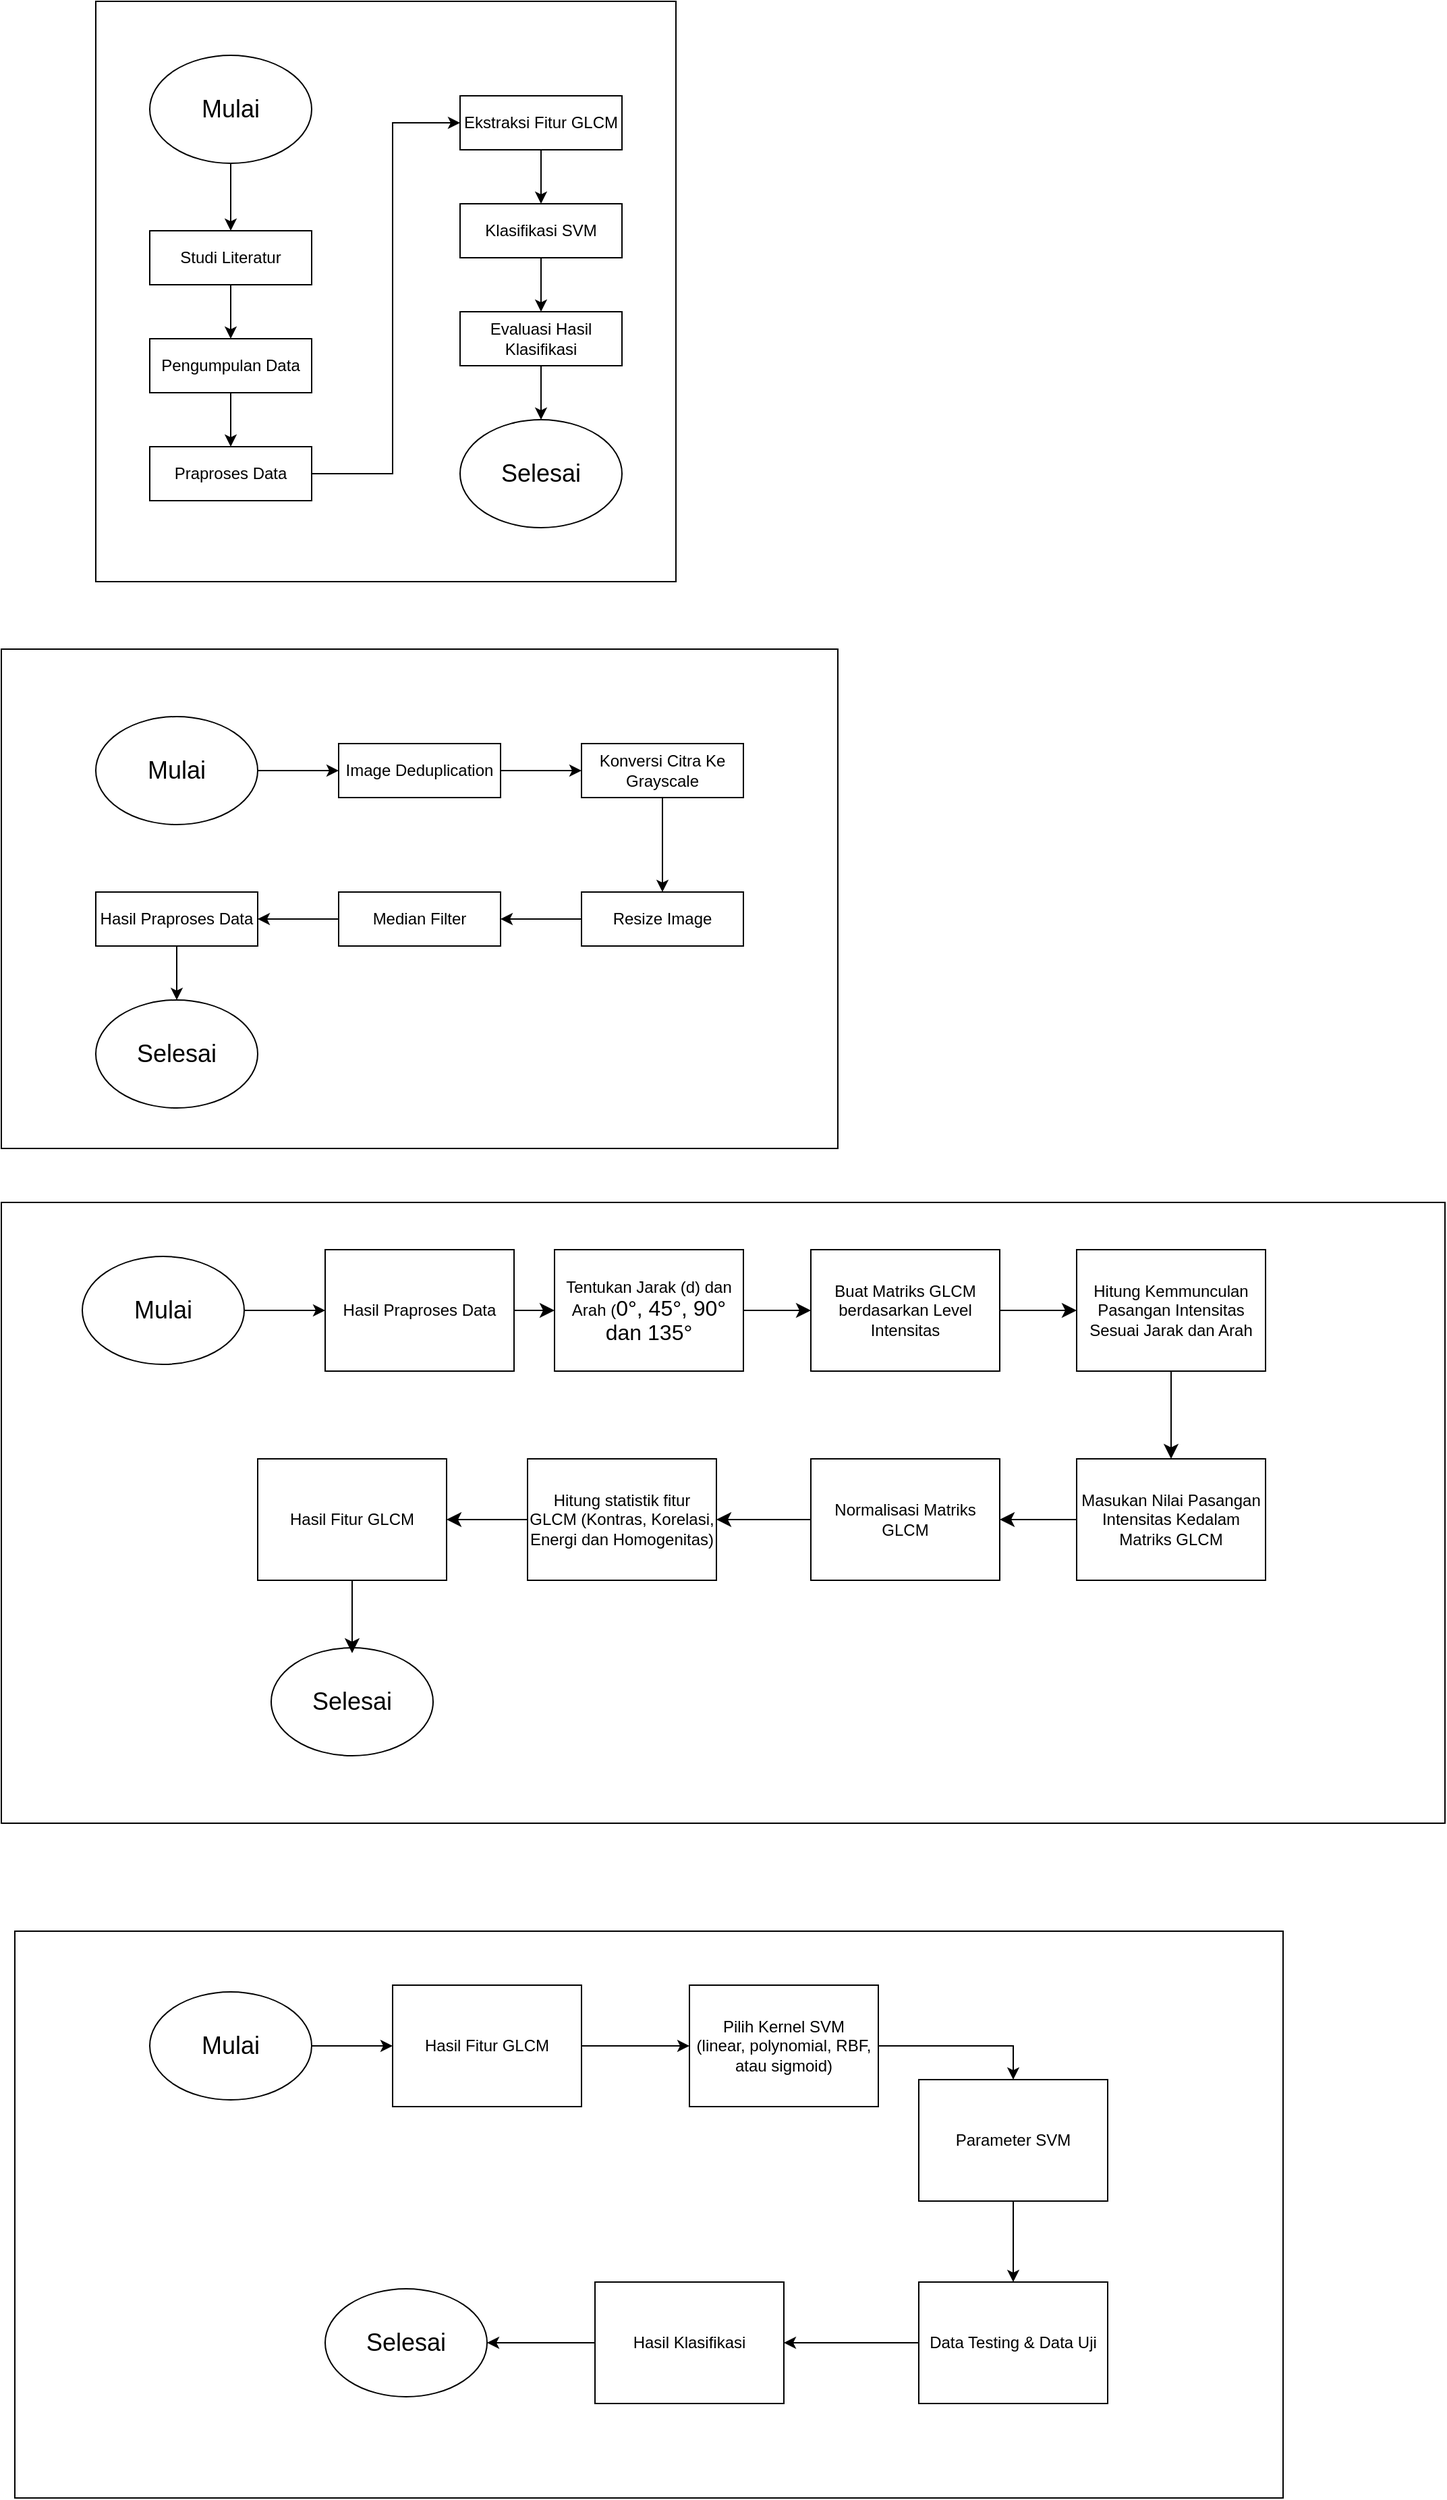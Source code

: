 <mxfile version="25.0.3">
  <diagram name="Halaman-1" id="_-vYKvOru1S-jPDjzz6S">
    <mxGraphModel dx="1075" dy="471" grid="1" gridSize="10" guides="1" tooltips="1" connect="1" arrows="1" fold="1" page="1" pageScale="1" pageWidth="827" pageHeight="1169" math="0" shadow="0">
      <root>
        <mxCell id="0" />
        <mxCell id="1" parent="0" />
        <mxCell id="YQQ7s3msNO7k90xP5W8E-27" value="" style="rounded=0;whiteSpace=wrap;html=1;" vertex="1" parent="1">
          <mxGeometry x="40" y="1500" width="940" height="420" as="geometry" />
        </mxCell>
        <mxCell id="RiuoPPPnBQfamdxfIw6q-43" value="" style="rounded=0;whiteSpace=wrap;html=1;" parent="1" vertex="1">
          <mxGeometry x="30" y="960" width="1070" height="460" as="geometry" />
        </mxCell>
        <mxCell id="0jna-_hNtsZIUJI4xat9-23" value="" style="rounded=0;whiteSpace=wrap;html=1;" parent="1" vertex="1">
          <mxGeometry x="30" y="550" width="620" height="370" as="geometry" />
        </mxCell>
        <mxCell id="7yoTWhICMEyp_RRiTiZr-18" value="" style="whiteSpace=wrap;html=1;aspect=fixed;" parent="1" vertex="1">
          <mxGeometry x="100" y="70" width="430" height="430" as="geometry" />
        </mxCell>
        <mxCell id="7yoTWhICMEyp_RRiTiZr-2" value="Studi Literatur" style="rounded=0;whiteSpace=wrap;html=1;" parent="1" vertex="1">
          <mxGeometry x="140" y="240" width="120" height="40" as="geometry" />
        </mxCell>
        <mxCell id="7yoTWhICMEyp_RRiTiZr-3" value="Praproses Data" style="rounded=0;whiteSpace=wrap;html=1;" parent="1" vertex="1">
          <mxGeometry x="140" y="400" width="120" height="40" as="geometry" />
        </mxCell>
        <mxCell id="7yoTWhICMEyp_RRiTiZr-5" value="Klasifikasi SVM" style="rounded=0;whiteSpace=wrap;html=1;" parent="1" vertex="1">
          <mxGeometry x="370" y="220" width="120" height="40" as="geometry" />
        </mxCell>
        <mxCell id="7yoTWhICMEyp_RRiTiZr-6" value="Evaluasi Hasil Klasifikasi" style="rounded=0;whiteSpace=wrap;html=1;" parent="1" vertex="1">
          <mxGeometry x="370" y="300" width="120" height="40" as="geometry" />
        </mxCell>
        <mxCell id="7yoTWhICMEyp_RRiTiZr-7" value="Ekstraksi Fitur GLCM" style="rounded=0;whiteSpace=wrap;html=1;" parent="1" vertex="1">
          <mxGeometry x="370" y="140" width="120" height="40" as="geometry" />
        </mxCell>
        <mxCell id="7yoTWhICMEyp_RRiTiZr-8" value="Pengumpulan Data" style="rounded=0;whiteSpace=wrap;html=1;" parent="1" vertex="1">
          <mxGeometry x="140" y="320" width="120" height="40" as="geometry" />
        </mxCell>
        <mxCell id="7yoTWhICMEyp_RRiTiZr-11" value="" style="endArrow=classic;html=1;rounded=0;exitX=0.5;exitY=1;exitDx=0;exitDy=0;entryX=0.5;entryY=0;entryDx=0;entryDy=0;" parent="1" source="0jna-_hNtsZIUJI4xat9-2" target="7yoTWhICMEyp_RRiTiZr-2" edge="1">
          <mxGeometry width="50" height="50" relative="1" as="geometry">
            <mxPoint x="200" y="180" as="sourcePoint" />
            <mxPoint x="440" y="260" as="targetPoint" />
          </mxGeometry>
        </mxCell>
        <mxCell id="7yoTWhICMEyp_RRiTiZr-12" value="" style="endArrow=classic;html=1;rounded=0;exitX=0.5;exitY=1;exitDx=0;exitDy=0;entryX=0.5;entryY=0;entryDx=0;entryDy=0;" parent="1" source="7yoTWhICMEyp_RRiTiZr-2" target="7yoTWhICMEyp_RRiTiZr-8" edge="1">
          <mxGeometry width="50" height="50" relative="1" as="geometry">
            <mxPoint x="210" y="200" as="sourcePoint" />
            <mxPoint x="210" y="240" as="targetPoint" />
          </mxGeometry>
        </mxCell>
        <mxCell id="7yoTWhICMEyp_RRiTiZr-13" value="" style="endArrow=classic;html=1;rounded=0;exitX=0.5;exitY=1;exitDx=0;exitDy=0;entryX=0.5;entryY=0;entryDx=0;entryDy=0;" parent="1" source="7yoTWhICMEyp_RRiTiZr-8" target="7yoTWhICMEyp_RRiTiZr-3" edge="1">
          <mxGeometry width="50" height="50" relative="1" as="geometry">
            <mxPoint x="210" y="280" as="sourcePoint" />
            <mxPoint x="210" y="320" as="targetPoint" />
          </mxGeometry>
        </mxCell>
        <mxCell id="7yoTWhICMEyp_RRiTiZr-14" value="" style="endArrow=classic;html=1;rounded=0;exitX=1;exitY=0.5;exitDx=0;exitDy=0;entryX=0;entryY=0.5;entryDx=0;entryDy=0;" parent="1" source="7yoTWhICMEyp_RRiTiZr-3" target="7yoTWhICMEyp_RRiTiZr-7" edge="1">
          <mxGeometry width="50" height="50" relative="1" as="geometry">
            <mxPoint x="220" y="290" as="sourcePoint" />
            <mxPoint x="220" y="330" as="targetPoint" />
            <Array as="points">
              <mxPoint x="320" y="420" />
              <mxPoint x="320" y="160" />
            </Array>
          </mxGeometry>
        </mxCell>
        <mxCell id="7yoTWhICMEyp_RRiTiZr-15" value="" style="endArrow=classic;html=1;rounded=0;exitX=0.5;exitY=1;exitDx=0;exitDy=0;" parent="1" source="7yoTWhICMEyp_RRiTiZr-7" target="7yoTWhICMEyp_RRiTiZr-5" edge="1">
          <mxGeometry width="50" height="50" relative="1" as="geometry">
            <mxPoint x="230" y="300" as="sourcePoint" />
            <mxPoint x="230" y="340" as="targetPoint" />
          </mxGeometry>
        </mxCell>
        <mxCell id="7yoTWhICMEyp_RRiTiZr-16" value="" style="endArrow=classic;html=1;rounded=0;exitX=0.5;exitY=1;exitDx=0;exitDy=0;entryX=0.5;entryY=0;entryDx=0;entryDy=0;" parent="1" source="7yoTWhICMEyp_RRiTiZr-5" target="7yoTWhICMEyp_RRiTiZr-6" edge="1">
          <mxGeometry width="50" height="50" relative="1" as="geometry">
            <mxPoint x="240" y="310" as="sourcePoint" />
            <mxPoint x="240" y="350" as="targetPoint" />
          </mxGeometry>
        </mxCell>
        <mxCell id="7yoTWhICMEyp_RRiTiZr-17" value="" style="endArrow=classic;html=1;rounded=0;exitX=0.5;exitY=1;exitDx=0;exitDy=0;entryX=0.5;entryY=0;entryDx=0;entryDy=0;" parent="1" source="7yoTWhICMEyp_RRiTiZr-6" target="0jna-_hNtsZIUJI4xat9-3" edge="1">
          <mxGeometry width="50" height="50" relative="1" as="geometry">
            <mxPoint x="250" y="320" as="sourcePoint" />
            <mxPoint x="430" y="380" as="targetPoint" />
          </mxGeometry>
        </mxCell>
        <mxCell id="0jna-_hNtsZIUJI4xat9-2" value="&lt;font style=&quot;font-size: 18px;&quot;&gt;Mulai&lt;/font&gt;" style="ellipse;whiteSpace=wrap;html=1;" parent="1" vertex="1">
          <mxGeometry x="140" y="110" width="120" height="80" as="geometry" />
        </mxCell>
        <mxCell id="0jna-_hNtsZIUJI4xat9-3" value="&lt;font style=&quot;font-size: 18px;&quot;&gt;Selesai&lt;/font&gt;" style="ellipse;whiteSpace=wrap;html=1;" parent="1" vertex="1">
          <mxGeometry x="370" y="380" width="120" height="80" as="geometry" />
        </mxCell>
        <mxCell id="0jna-_hNtsZIUJI4xat9-7" value="&lt;font style=&quot;font-size: 18px;&quot;&gt;Selesai&lt;/font&gt;" style="ellipse;whiteSpace=wrap;html=1;" parent="1" vertex="1">
          <mxGeometry x="100" y="810" width="120" height="80" as="geometry" />
        </mxCell>
        <mxCell id="0jna-_hNtsZIUJI4xat9-8" value="&lt;font style=&quot;font-size: 18px;&quot;&gt;Mulai&lt;/font&gt;" style="ellipse;whiteSpace=wrap;html=1;" parent="1" vertex="1">
          <mxGeometry x="100" y="600" width="120" height="80" as="geometry" />
        </mxCell>
        <mxCell id="0jna-_hNtsZIUJI4xat9-11" value="Konversi Citra Ke Grayscale" style="rounded=0;whiteSpace=wrap;html=1;" parent="1" vertex="1">
          <mxGeometry x="460" y="620" width="120" height="40" as="geometry" />
        </mxCell>
        <mxCell id="0jna-_hNtsZIUJI4xat9-12" value="Image Deduplication" style="rounded=0;whiteSpace=wrap;html=1;" parent="1" vertex="1">
          <mxGeometry x="280" y="620" width="120" height="40" as="geometry" />
        </mxCell>
        <mxCell id="0jna-_hNtsZIUJI4xat9-13" value="Resize Image" style="rounded=0;whiteSpace=wrap;html=1;" parent="1" vertex="1">
          <mxGeometry x="460" y="730" width="120" height="40" as="geometry" />
        </mxCell>
        <mxCell id="0jna-_hNtsZIUJI4xat9-15" value="Median Filter" style="rounded=0;whiteSpace=wrap;html=1;" parent="1" vertex="1">
          <mxGeometry x="280" y="730" width="120" height="40" as="geometry" />
        </mxCell>
        <mxCell id="0jna-_hNtsZIUJI4xat9-17" value="" style="endArrow=classic;html=1;rounded=0;exitX=1;exitY=0.5;exitDx=0;exitDy=0;entryX=0;entryY=0.5;entryDx=0;entryDy=0;" parent="1" source="0jna-_hNtsZIUJI4xat9-8" target="0jna-_hNtsZIUJI4xat9-12" edge="1">
          <mxGeometry width="50" height="50" relative="1" as="geometry">
            <mxPoint x="210" y="200" as="sourcePoint" />
            <mxPoint x="210" y="250" as="targetPoint" />
          </mxGeometry>
        </mxCell>
        <mxCell id="0jna-_hNtsZIUJI4xat9-18" value="" style="endArrow=classic;html=1;rounded=0;exitX=1;exitY=0.5;exitDx=0;exitDy=0;entryX=0;entryY=0.5;entryDx=0;entryDy=0;" parent="1" source="0jna-_hNtsZIUJI4xat9-12" target="0jna-_hNtsZIUJI4xat9-11" edge="1">
          <mxGeometry width="50" height="50" relative="1" as="geometry">
            <mxPoint x="250" y="650" as="sourcePoint" />
            <mxPoint x="290" y="650" as="targetPoint" />
          </mxGeometry>
        </mxCell>
        <mxCell id="0jna-_hNtsZIUJI4xat9-19" value="" style="endArrow=classic;html=1;rounded=0;entryX=0.5;entryY=0;entryDx=0;entryDy=0;exitX=0.5;exitY=1;exitDx=0;exitDy=0;" parent="1" source="0jna-_hNtsZIUJI4xat9-24" target="0jna-_hNtsZIUJI4xat9-7" edge="1">
          <mxGeometry width="50" height="50" relative="1" as="geometry">
            <mxPoint x="260" y="660" as="sourcePoint" />
            <mxPoint x="300" y="660" as="targetPoint" />
          </mxGeometry>
        </mxCell>
        <mxCell id="0jna-_hNtsZIUJI4xat9-21" value="" style="endArrow=classic;html=1;rounded=0;exitX=0.5;exitY=1;exitDx=0;exitDy=0;entryX=0.5;entryY=0;entryDx=0;entryDy=0;" parent="1" source="0jna-_hNtsZIUJI4xat9-11" target="0jna-_hNtsZIUJI4xat9-13" edge="1">
          <mxGeometry width="50" height="50" relative="1" as="geometry">
            <mxPoint x="280" y="680" as="sourcePoint" />
            <mxPoint x="320" y="680" as="targetPoint" />
          </mxGeometry>
        </mxCell>
        <mxCell id="0jna-_hNtsZIUJI4xat9-22" value="" style="endArrow=classic;html=1;rounded=0;exitX=0;exitY=0.5;exitDx=0;exitDy=0;entryX=1;entryY=0.5;entryDx=0;entryDy=0;" parent="1" source="0jna-_hNtsZIUJI4xat9-13" target="0jna-_hNtsZIUJI4xat9-15" edge="1">
          <mxGeometry width="50" height="50" relative="1" as="geometry">
            <mxPoint x="290" y="690" as="sourcePoint" />
            <mxPoint x="400" y="750" as="targetPoint" />
          </mxGeometry>
        </mxCell>
        <mxCell id="0jna-_hNtsZIUJI4xat9-24" value="Hasil Praproses Data" style="rounded=0;whiteSpace=wrap;html=1;" parent="1" vertex="1">
          <mxGeometry x="100" y="730" width="120" height="40" as="geometry" />
        </mxCell>
        <mxCell id="0jna-_hNtsZIUJI4xat9-25" value="" style="endArrow=classic;html=1;rounded=0;exitX=0;exitY=0.5;exitDx=0;exitDy=0;entryX=1;entryY=0.5;entryDx=0;entryDy=0;" parent="1" source="0jna-_hNtsZIUJI4xat9-15" target="0jna-_hNtsZIUJI4xat9-24" edge="1">
          <mxGeometry width="50" height="50" relative="1" as="geometry">
            <mxPoint x="470" y="760" as="sourcePoint" />
            <mxPoint x="380" y="760" as="targetPoint" />
          </mxGeometry>
        </mxCell>
        <mxCell id="RiuoPPPnBQfamdxfIw6q-3" value="&lt;font style=&quot;font-size: 18px;&quot;&gt;Mulai&lt;/font&gt;" style="ellipse;whiteSpace=wrap;html=1;" parent="1" vertex="1">
          <mxGeometry x="90" y="1000" width="120" height="80" as="geometry" />
        </mxCell>
        <mxCell id="RiuoPPPnBQfamdxfIw6q-4" value="&lt;font style=&quot;font-size: 18px;&quot;&gt;Selesai&lt;/font&gt;" style="ellipse;whiteSpace=wrap;html=1;" parent="1" vertex="1">
          <mxGeometry x="230" y="1290" width="120" height="80" as="geometry" />
        </mxCell>
        <mxCell id="RiuoPPPnBQfamdxfIw6q-36" style="edgeStyle=none;curved=1;rounded=0;orthogonalLoop=1;jettySize=auto;html=1;exitX=1;exitY=0.5;exitDx=0;exitDy=0;entryX=0;entryY=0.5;entryDx=0;entryDy=0;fontSize=12;startSize=8;endSize=8;" parent="1" source="RiuoPPPnBQfamdxfIw6q-5" target="RiuoPPPnBQfamdxfIw6q-26" edge="1">
          <mxGeometry relative="1" as="geometry" />
        </mxCell>
        <mxCell id="RiuoPPPnBQfamdxfIw6q-5" value="Tentukan Jarak (d) dan Arah (&lt;span style=&quot;font-size:12.0pt;line-height:107%;&lt;br/&gt;font-family:&amp;quot;Times New Roman&amp;quot;,serif;mso-fareast-font-family:Calibri;mso-fareast-theme-font:&lt;br/&gt;minor-latin;mso-ansi-language:EN-ID;mso-fareast-language:EN-US;mso-bidi-language:&lt;br/&gt;AR-SA&quot;&gt;0°, 45°, 90° dan 135°&lt;/span&gt;" style="rounded=0;whiteSpace=wrap;html=1;" parent="1" vertex="1">
          <mxGeometry x="440" y="995" width="140" height="90" as="geometry" />
        </mxCell>
        <mxCell id="RiuoPPPnBQfamdxfIw6q-35" style="edgeStyle=none;curved=1;rounded=0;orthogonalLoop=1;jettySize=auto;html=1;exitX=1;exitY=0.5;exitDx=0;exitDy=0;entryX=0;entryY=0.5;entryDx=0;entryDy=0;fontSize=12;startSize=8;endSize=8;" parent="1" source="RiuoPPPnBQfamdxfIw6q-20" target="RiuoPPPnBQfamdxfIw6q-5" edge="1">
          <mxGeometry relative="1" as="geometry" />
        </mxCell>
        <mxCell id="RiuoPPPnBQfamdxfIw6q-20" value="Hasil Praproses Data" style="rounded=0;whiteSpace=wrap;html=1;" parent="1" vertex="1">
          <mxGeometry x="270" y="995" width="140" height="90" as="geometry" />
        </mxCell>
        <mxCell id="FMCPNA3hya65jA6GNQzw-1" style="edgeStyle=none;curved=1;rounded=0;orthogonalLoop=1;jettySize=auto;html=1;exitX=0;exitY=0.5;exitDx=0;exitDy=0;fontSize=12;startSize=8;endSize=8;" parent="1" source="RiuoPPPnBQfamdxfIw6q-22" target="RiuoPPPnBQfamdxfIw6q-25" edge="1">
          <mxGeometry relative="1" as="geometry" />
        </mxCell>
        <mxCell id="RiuoPPPnBQfamdxfIw6q-22" value="Normalisasi Matriks GLCM" style="rounded=0;whiteSpace=wrap;html=1;" parent="1" vertex="1">
          <mxGeometry x="630" y="1150" width="140" height="90" as="geometry" />
        </mxCell>
        <mxCell id="RiuoPPPnBQfamdxfIw6q-39" style="edgeStyle=none;curved=1;rounded=0;orthogonalLoop=1;jettySize=auto;html=1;exitX=0;exitY=0.5;exitDx=0;exitDy=0;entryX=1;entryY=0.5;entryDx=0;entryDy=0;fontSize=12;startSize=8;endSize=8;" parent="1" source="RiuoPPPnBQfamdxfIw6q-23" target="RiuoPPPnBQfamdxfIw6q-22" edge="1">
          <mxGeometry relative="1" as="geometry" />
        </mxCell>
        <mxCell id="RiuoPPPnBQfamdxfIw6q-23" value="Masukan Nilai Pasangan Intensitas Kedalam Matriks GLCM" style="rounded=0;whiteSpace=wrap;html=1;" parent="1" vertex="1">
          <mxGeometry x="827" y="1150" width="140" height="90" as="geometry" />
        </mxCell>
        <mxCell id="RiuoPPPnBQfamdxfIw6q-38" style="edgeStyle=none;curved=1;rounded=0;orthogonalLoop=1;jettySize=auto;html=1;exitX=0.5;exitY=1;exitDx=0;exitDy=0;fontSize=12;startSize=8;endSize=8;" parent="1" source="RiuoPPPnBQfamdxfIw6q-24" target="RiuoPPPnBQfamdxfIw6q-23" edge="1">
          <mxGeometry relative="1" as="geometry" />
        </mxCell>
        <mxCell id="RiuoPPPnBQfamdxfIw6q-24" value="Hitung Kemmunculan Pasangan Intensitas Sesuai Jarak dan Arah" style="rounded=0;whiteSpace=wrap;html=1;" parent="1" vertex="1">
          <mxGeometry x="827" y="995" width="140" height="90" as="geometry" />
        </mxCell>
        <mxCell id="FMCPNA3hya65jA6GNQzw-2" style="edgeStyle=none;curved=1;rounded=0;orthogonalLoop=1;jettySize=auto;html=1;exitX=0;exitY=0.5;exitDx=0;exitDy=0;entryX=1;entryY=0.5;entryDx=0;entryDy=0;fontSize=12;startSize=8;endSize=8;" parent="1" source="RiuoPPPnBQfamdxfIw6q-25" target="RiuoPPPnBQfamdxfIw6q-27" edge="1">
          <mxGeometry relative="1" as="geometry" />
        </mxCell>
        <mxCell id="RiuoPPPnBQfamdxfIw6q-25" value="Hitung statistik fitur GLCM (Kontras, Korelasi, Energi dan Homogenitas)" style="rounded=0;whiteSpace=wrap;html=1;" parent="1" vertex="1">
          <mxGeometry x="420" y="1150" width="140" height="90" as="geometry" />
        </mxCell>
        <mxCell id="RiuoPPPnBQfamdxfIw6q-37" style="edgeStyle=none;curved=1;rounded=0;orthogonalLoop=1;jettySize=auto;html=1;exitX=1;exitY=0.5;exitDx=0;exitDy=0;fontSize=12;startSize=8;endSize=8;" parent="1" source="RiuoPPPnBQfamdxfIw6q-26" target="RiuoPPPnBQfamdxfIw6q-24" edge="1">
          <mxGeometry relative="1" as="geometry" />
        </mxCell>
        <mxCell id="RiuoPPPnBQfamdxfIw6q-26" value="Buat Matriks GLCM berdasarkan Level Intensitas" style="rounded=0;whiteSpace=wrap;html=1;" parent="1" vertex="1">
          <mxGeometry x="630" y="995" width="140" height="90" as="geometry" />
        </mxCell>
        <mxCell id="RiuoPPPnBQfamdxfIw6q-27" value="Hasil Fitur GLCM" style="rounded=0;whiteSpace=wrap;html=1;" parent="1" vertex="1">
          <mxGeometry x="220" y="1150" width="140" height="90" as="geometry" />
        </mxCell>
        <mxCell id="RiuoPPPnBQfamdxfIw6q-28" value="" style="endArrow=classic;html=1;rounded=0;exitX=1;exitY=0.5;exitDx=0;exitDy=0;entryX=0;entryY=0.5;entryDx=0;entryDy=0;" parent="1" source="RiuoPPPnBQfamdxfIw6q-3" target="RiuoPPPnBQfamdxfIw6q-20" edge="1">
          <mxGeometry width="50" height="50" relative="1" as="geometry">
            <mxPoint x="170" y="780" as="sourcePoint" />
            <mxPoint x="220" y="1120" as="targetPoint" />
          </mxGeometry>
        </mxCell>
        <mxCell id="RiuoPPPnBQfamdxfIw6q-41" style="edgeStyle=none;curved=1;rounded=0;orthogonalLoop=1;jettySize=auto;html=1;exitX=0.5;exitY=1;exitDx=0;exitDy=0;fontSize=12;startSize=8;endSize=8;" parent="1" source="RiuoPPPnBQfamdxfIw6q-27" edge="1">
          <mxGeometry relative="1" as="geometry">
            <mxPoint x="290" y="1294" as="targetPoint" />
          </mxGeometry>
        </mxCell>
        <mxCell id="YQQ7s3msNO7k90xP5W8E-17" value="" style="edgeStyle=orthogonalEdgeStyle;rounded=0;orthogonalLoop=1;jettySize=auto;html=1;" edge="1" parent="1" source="YQQ7s3msNO7k90xP5W8E-1" target="YQQ7s3msNO7k90xP5W8E-11">
          <mxGeometry relative="1" as="geometry" />
        </mxCell>
        <mxCell id="YQQ7s3msNO7k90xP5W8E-1" value="&lt;font style=&quot;font-size: 18px;&quot;&gt;Mulai&lt;/font&gt;" style="ellipse;whiteSpace=wrap;html=1;" vertex="1" parent="1">
          <mxGeometry x="140" y="1545" width="120" height="80" as="geometry" />
        </mxCell>
        <mxCell id="YQQ7s3msNO7k90xP5W8E-2" value="&lt;font style=&quot;font-size: 18px;&quot;&gt;Selesai&lt;/font&gt;" style="ellipse;whiteSpace=wrap;html=1;" vertex="1" parent="1">
          <mxGeometry x="270" y="1765" width="120" height="80" as="geometry" />
        </mxCell>
        <mxCell id="YQQ7s3msNO7k90xP5W8E-22" value="" style="edgeStyle=orthogonalEdgeStyle;rounded=0;orthogonalLoop=1;jettySize=auto;html=1;entryX=0.5;entryY=0;entryDx=0;entryDy=0;" edge="1" parent="1" source="YQQ7s3msNO7k90xP5W8E-10" target="YQQ7s3msNO7k90xP5W8E-16">
          <mxGeometry relative="1" as="geometry">
            <mxPoint x="760" y="1585" as="targetPoint" />
          </mxGeometry>
        </mxCell>
        <mxCell id="YQQ7s3msNO7k90xP5W8E-10" value="Pilih Kernel SVM&lt;br&gt;(linear, polynomial, RBF, atau sigmoid)" style="rounded=0;whiteSpace=wrap;html=1;" vertex="1" parent="1">
          <mxGeometry x="540" y="1540" width="140" height="90" as="geometry" />
        </mxCell>
        <mxCell id="YQQ7s3msNO7k90xP5W8E-20" value="" style="edgeStyle=orthogonalEdgeStyle;rounded=0;orthogonalLoop=1;jettySize=auto;html=1;" edge="1" parent="1" source="YQQ7s3msNO7k90xP5W8E-11" target="YQQ7s3msNO7k90xP5W8E-10">
          <mxGeometry relative="1" as="geometry" />
        </mxCell>
        <mxCell id="YQQ7s3msNO7k90xP5W8E-11" value="Hasil Fitur GLCM" style="rounded=0;whiteSpace=wrap;html=1;" vertex="1" parent="1">
          <mxGeometry x="320" y="1540" width="140" height="90" as="geometry" />
        </mxCell>
        <mxCell id="YQQ7s3msNO7k90xP5W8E-25" value="" style="edgeStyle=orthogonalEdgeStyle;rounded=0;orthogonalLoop=1;jettySize=auto;html=1;" edge="1" parent="1" source="YQQ7s3msNO7k90xP5W8E-13" target="YQQ7s3msNO7k90xP5W8E-15">
          <mxGeometry relative="1" as="geometry" />
        </mxCell>
        <mxCell id="YQQ7s3msNO7k90xP5W8E-13" value="Data Testing &amp;amp; Data Uji" style="rounded=0;whiteSpace=wrap;html=1;" vertex="1" parent="1">
          <mxGeometry x="710" y="1760" width="140" height="90" as="geometry" />
        </mxCell>
        <mxCell id="YQQ7s3msNO7k90xP5W8E-26" value="" style="edgeStyle=orthogonalEdgeStyle;rounded=0;orthogonalLoop=1;jettySize=auto;html=1;" edge="1" parent="1" source="YQQ7s3msNO7k90xP5W8E-15" target="YQQ7s3msNO7k90xP5W8E-2">
          <mxGeometry relative="1" as="geometry" />
        </mxCell>
        <mxCell id="YQQ7s3msNO7k90xP5W8E-15" value="Hasil Klasifikasi" style="rounded=0;whiteSpace=wrap;html=1;" vertex="1" parent="1">
          <mxGeometry x="470" y="1760" width="140" height="90" as="geometry" />
        </mxCell>
        <mxCell id="YQQ7s3msNO7k90xP5W8E-24" value="" style="edgeStyle=orthogonalEdgeStyle;rounded=0;orthogonalLoop=1;jettySize=auto;html=1;" edge="1" parent="1" source="YQQ7s3msNO7k90xP5W8E-16" target="YQQ7s3msNO7k90xP5W8E-13">
          <mxGeometry relative="1" as="geometry">
            <mxPoint x="780" y="1715" as="targetPoint" />
          </mxGeometry>
        </mxCell>
        <mxCell id="YQQ7s3msNO7k90xP5W8E-16" value="Parameter SVM" style="rounded=0;whiteSpace=wrap;html=1;" vertex="1" parent="1">
          <mxGeometry x="710" y="1610" width="140" height="90" as="geometry" />
        </mxCell>
      </root>
    </mxGraphModel>
  </diagram>
</mxfile>

